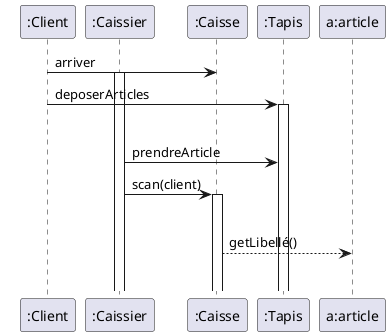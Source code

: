 @startuml TD5.2.1


participant client as ":Client"
participant caissier as ":Caissier"
participant caisse as ":Caisse"


client -> caisse: arriver

activate caissier

participant tapis as ":Tapis"

client -> tapis: deposerArticles

activate tapis

loop "Pour chaque article a"
  caissier -> tapis: prendreArticle
  caissier -> caisse: scan(client)
  activate caisse

  participant article as "a:article"

  par caisse --> article: getPrix()
  caisse --> article: getLibellé()

  else
  opt




@enduml
